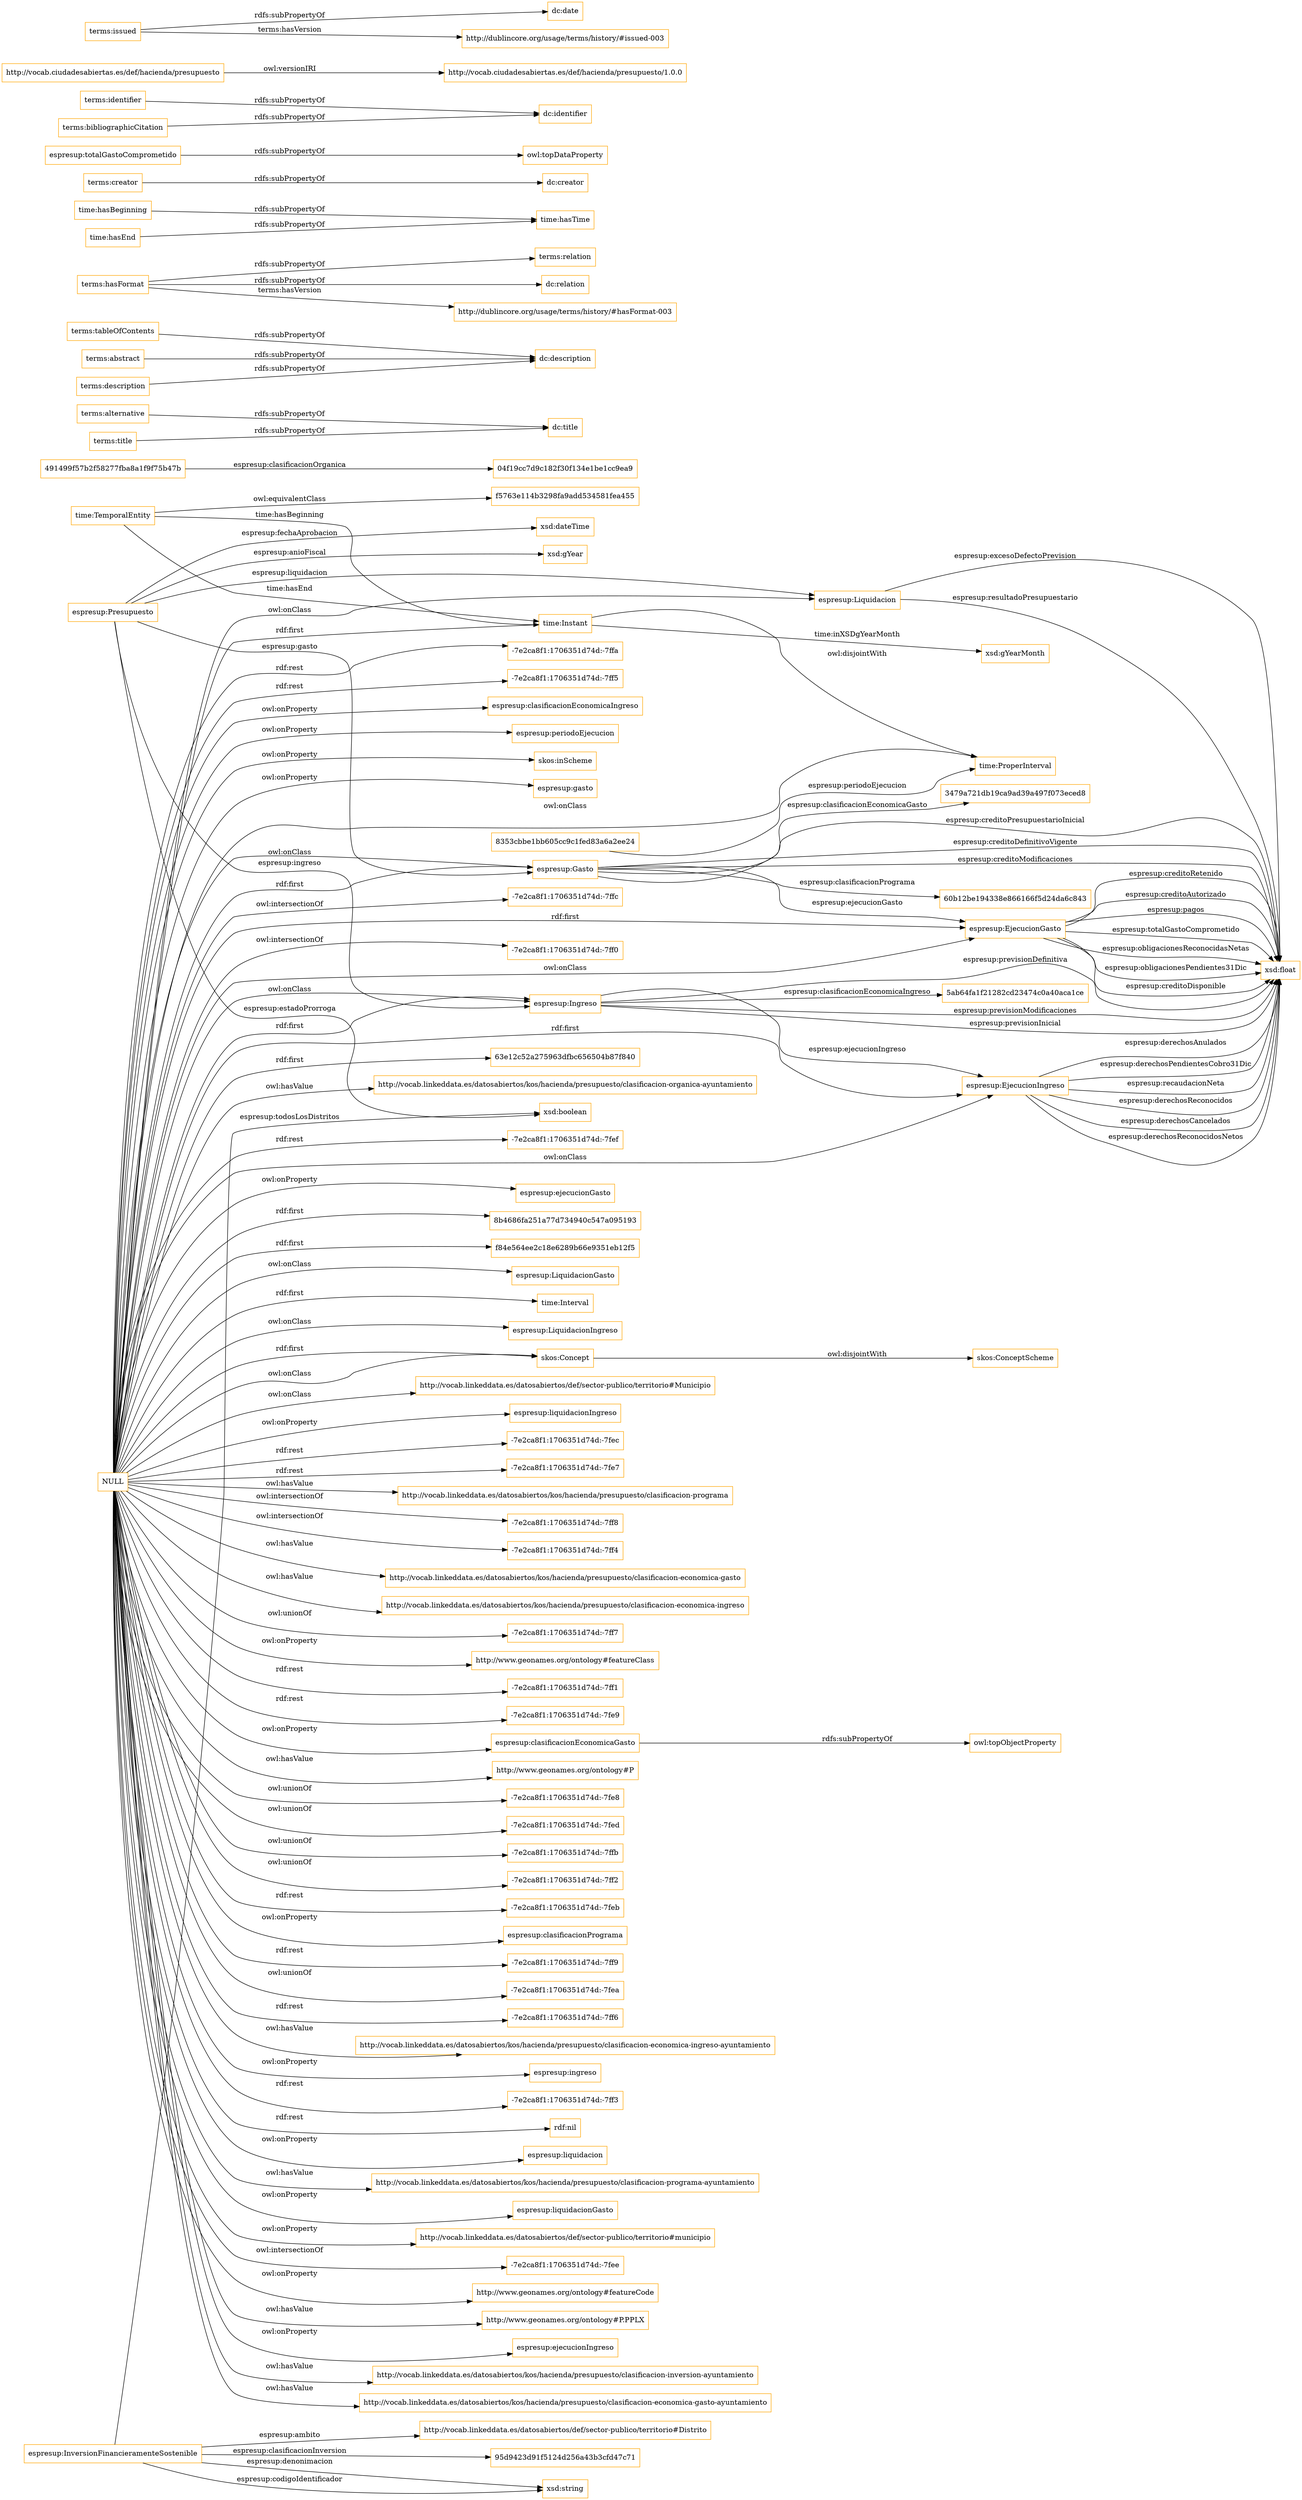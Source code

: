digraph ar2dtool_diagram { 
rankdir=LR;
size="1501"
node [shape = rectangle, color="orange"]; "3479a721db19ca9ad39a497f073eced8" "espresup:EjecucionGasto" "5ab64fa1f21282cd23474c0a40aca1ce" "63e12c52a275963dfbc656504b87f840" "espresup:InversionFinancieramenteSostenible" "time:ProperInterval" "8b4686fa251a77d734940c547a095193" "f84e564ee2c18e6289b66e9351eb12f5" "espresup:Gasto" "espresup:LiquidacionGasto" "8353cbbe1bb605cc9c1fed83a6a2ee24" "time:Interval" "skos:ConceptScheme" "espresup:Liquidacion" "time:TemporalEntity" "espresup:Ingreso" "491499f57b2f58277fba8a1f9f75b47b" "espresup:LiquidacionIngreso" "60b12be194338e866166f5d24da6c843" "http://vocab.linkeddata.es/datosabiertos/def/sector-publico/territorio#Distrito" "espresup:Presupuesto" "skos:Concept" "http://vocab.linkeddata.es/datosabiertos/def/sector-publico/territorio#Municipio" "04f19cc7d9c182f30f134e1be1cc9ea9" "espresup:EjecucionIngreso" "time:Instant" "f5763e114b3298fa9add534581fea455" "95d9423d91f5124d256a43b3cfd47c71" ; /*classes style*/
	"terms:alternative" -> "dc:title" [ label = "rdfs:subPropertyOf" ];
	"terms:tableOfContents" -> "dc:description" [ label = "rdfs:subPropertyOf" ];
	"time:Instant" -> "time:ProperInterval" [ label = "owl:disjointWith" ];
	"terms:hasFormat" -> "terms:relation" [ label = "rdfs:subPropertyOf" ];
	"terms:hasFormat" -> "dc:relation" [ label = "rdfs:subPropertyOf" ];
	"terms:hasFormat" -> "http://dublincore.org/usage/terms/history/#hasFormat-003" [ label = "terms:hasVersion" ];
	"time:hasBeginning" -> "time:hasTime" [ label = "rdfs:subPropertyOf" ];
	"terms:creator" -> "dc:creator" [ label = "rdfs:subPropertyOf" ];
	"terms:title" -> "dc:title" [ label = "rdfs:subPropertyOf" ];
	"espresup:totalGastoComprometido" -> "owl:topDataProperty" [ label = "rdfs:subPropertyOf" ];
	"terms:abstract" -> "dc:description" [ label = "rdfs:subPropertyOf" ];
	"skos:Concept" -> "skos:ConceptScheme" [ label = "owl:disjointWith" ];
	"terms:identifier" -> "dc:identifier" [ label = "rdfs:subPropertyOf" ];
	"NULL" -> "espresup:Ingreso" [ label = "owl:onClass" ];
	"NULL" -> "espresup:liquidacionIngreso" [ label = "owl:onProperty" ];
	"NULL" -> "-7e2ca8f1:1706351d74d:-7fec" [ label = "rdf:rest" ];
	"NULL" -> "-7e2ca8f1:1706351d74d:-7fe7" [ label = "rdf:rest" ];
	"NULL" -> "http://vocab.linkeddata.es/datosabiertos/kos/hacienda/presupuesto/clasificacion-programa" [ label = "owl:hasValue" ];
	"NULL" -> "skos:Concept" [ label = "rdf:first" ];
	"NULL" -> "-7e2ca8f1:1706351d74d:-7ff8" [ label = "owl:intersectionOf" ];
	"NULL" -> "-7e2ca8f1:1706351d74d:-7ff4" [ label = "owl:intersectionOf" ];
	"NULL" -> "f84e564ee2c18e6289b66e9351eb12f5" [ label = "rdf:first" ];
	"NULL" -> "espresup:EjecucionIngreso" [ label = "rdf:first" ];
	"NULL" -> "http://vocab.linkeddata.es/datosabiertos/kos/hacienda/presupuesto/clasificacion-economica-gasto" [ label = "owl:hasValue" ];
	"NULL" -> "http://vocab.linkeddata.es/datosabiertos/kos/hacienda/presupuesto/clasificacion-economica-ingreso" [ label = "owl:hasValue" ];
	"NULL" -> "-7e2ca8f1:1706351d74d:-7ff7" [ label = "owl:unionOf" ];
	"NULL" -> "http://www.geonames.org/ontology#featureClass" [ label = "owl:onProperty" ];
	"NULL" -> "espresup:EjecucionGasto" [ label = "rdf:first" ];
	"NULL" -> "-7e2ca8f1:1706351d74d:-7ff1" [ label = "rdf:rest" ];
	"NULL" -> "espresup:LiquidacionGasto" [ label = "owl:onClass" ];
	"NULL" -> "-7e2ca8f1:1706351d74d:-7fe9" [ label = "rdf:rest" ];
	"NULL" -> "espresup:EjecucionIngreso" [ label = "owl:onClass" ];
	"NULL" -> "espresup:clasificacionEconomicaGasto" [ label = "owl:onProperty" ];
	"NULL" -> "http://www.geonames.org/ontology#P" [ label = "owl:hasValue" ];
	"NULL" -> "-7e2ca8f1:1706351d74d:-7fe8" [ label = "owl:unionOf" ];
	"NULL" -> "-7e2ca8f1:1706351d74d:-7fed" [ label = "owl:unionOf" ];
	"NULL" -> "-7e2ca8f1:1706351d74d:-7ffb" [ label = "owl:unionOf" ];
	"NULL" -> "-7e2ca8f1:1706351d74d:-7ff2" [ label = "owl:unionOf" ];
	"NULL" -> "-7e2ca8f1:1706351d74d:-7feb" [ label = "rdf:rest" ];
	"NULL" -> "espresup:clasificacionPrograma" [ label = "owl:onProperty" ];
	"NULL" -> "espresup:Gasto" [ label = "rdf:first" ];
	"NULL" -> "-7e2ca8f1:1706351d74d:-7ff9" [ label = "rdf:rest" ];
	"NULL" -> "-7e2ca8f1:1706351d74d:-7fea" [ label = "owl:unionOf" ];
	"NULL" -> "-7e2ca8f1:1706351d74d:-7ff6" [ label = "rdf:rest" ];
	"NULL" -> "espresup:Ingreso" [ label = "rdf:first" ];
	"NULL" -> "8b4686fa251a77d734940c547a095193" [ label = "rdf:first" ];
	"NULL" -> "http://vocab.linkeddata.es/datosabiertos/kos/hacienda/presupuesto/clasificacion-economica-ingreso-ayuntamiento" [ label = "owl:hasValue" ];
	"NULL" -> "espresup:ingreso" [ label = "owl:onProperty" ];
	"NULL" -> "-7e2ca8f1:1706351d74d:-7ff3" [ label = "rdf:rest" ];
	"NULL" -> "rdf:nil" [ label = "rdf:rest" ];
	"NULL" -> "espresup:liquidacion" [ label = "owl:onProperty" ];
	"NULL" -> "http://vocab.linkeddata.es/datosabiertos/kos/hacienda/presupuesto/clasificacion-programa-ayuntamiento" [ label = "owl:hasValue" ];
	"NULL" -> "espresup:LiquidacionIngreso" [ label = "owl:onClass" ];
	"NULL" -> "espresup:liquidacionGasto" [ label = "owl:onProperty" ];
	"NULL" -> "http://vocab.linkeddata.es/datosabiertos/def/sector-publico/territorio#municipio" [ label = "owl:onProperty" ];
	"NULL" -> "-7e2ca8f1:1706351d74d:-7fee" [ label = "owl:intersectionOf" ];
	"NULL" -> "63e12c52a275963dfbc656504b87f840" [ label = "rdf:first" ];
	"NULL" -> "http://www.geonames.org/ontology#featureCode" [ label = "owl:onProperty" ];
	"NULL" -> "http://vocab.linkeddata.es/datosabiertos/def/sector-publico/territorio#Municipio" [ label = "owl:onClass" ];
	"NULL" -> "time:ProperInterval" [ label = "owl:onClass" ];
	"NULL" -> "espresup:EjecucionGasto" [ label = "owl:onClass" ];
	"NULL" -> "http://www.geonames.org/ontology#P.PPLX" [ label = "owl:hasValue" ];
	"NULL" -> "espresup:Liquidacion" [ label = "owl:onClass" ];
	"NULL" -> "espresup:ejecucionIngreso" [ label = "owl:onProperty" ];
	"NULL" -> "http://vocab.linkeddata.es/datosabiertos/kos/hacienda/presupuesto/clasificacion-inversion-ayuntamiento" [ label = "owl:hasValue" ];
	"NULL" -> "http://vocab.linkeddata.es/datosabiertos/kos/hacienda/presupuesto/clasificacion-economica-gasto-ayuntamiento" [ label = "owl:hasValue" ];
	"NULL" -> "-7e2ca8f1:1706351d74d:-7ffa" [ label = "rdf:rest" ];
	"NULL" -> "-7e2ca8f1:1706351d74d:-7ff5" [ label = "rdf:rest" ];
	"NULL" -> "espresup:clasificacionEconomicaIngreso" [ label = "owl:onProperty" ];
	"NULL" -> "skos:Concept" [ label = "owl:onClass" ];
	"NULL" -> "espresup:periodoEjecucion" [ label = "owl:onProperty" ];
	"NULL" -> "skos:inScheme" [ label = "owl:onProperty" ];
	"NULL" -> "espresup:gasto" [ label = "owl:onProperty" ];
	"NULL" -> "time:Interval" [ label = "rdf:first" ];
	"NULL" -> "-7e2ca8f1:1706351d74d:-7ffc" [ label = "owl:intersectionOf" ];
	"NULL" -> "espresup:Gasto" [ label = "owl:onClass" ];
	"NULL" -> "time:Instant" [ label = "rdf:first" ];
	"NULL" -> "-7e2ca8f1:1706351d74d:-7ff0" [ label = "owl:intersectionOf" ];
	"NULL" -> "http://vocab.linkeddata.es/datosabiertos/kos/hacienda/presupuesto/clasificacion-organica-ayuntamiento" [ label = "owl:hasValue" ];
	"NULL" -> "-7e2ca8f1:1706351d74d:-7fef" [ label = "rdf:rest" ];
	"NULL" -> "espresup:ejecucionGasto" [ label = "owl:onProperty" ];
	"http://vocab.ciudadesabiertas.es/def/hacienda/presupuesto" -> "http://vocab.ciudadesabiertas.es/def/hacienda/presupuesto/1.0.0" [ label = "owl:versionIRI" ];
	"time:TemporalEntity" -> "f5763e114b3298fa9add534581fea455" [ label = "owl:equivalentClass" ];
	"espresup:clasificacionEconomicaGasto" -> "owl:topObjectProperty" [ label = "rdfs:subPropertyOf" ];
	"time:hasEnd" -> "time:hasTime" [ label = "rdfs:subPropertyOf" ];
	"terms:issued" -> "dc:date" [ label = "rdfs:subPropertyOf" ];
	"terms:issued" -> "http://dublincore.org/usage/terms/history/#issued-003" [ label = "terms:hasVersion" ];
	"terms:bibliographicCitation" -> "dc:identifier" [ label = "rdfs:subPropertyOf" ];
	"terms:description" -> "dc:description" [ label = "rdfs:subPropertyOf" ];
	"espresup:InversionFinancieramenteSostenible" -> "xsd:string" [ label = "espresup:denonimacion" ];
	"491499f57b2f58277fba8a1f9f75b47b" -> "04f19cc7d9c182f30f134e1be1cc9ea9" [ label = "espresup:clasificacionOrganica" ];
	"time:TemporalEntity" -> "time:Instant" [ label = "time:hasEnd" ];
	"espresup:InversionFinancieramenteSostenible" -> "xsd:string" [ label = "espresup:codigoIdentificador" ];
	"espresup:Presupuesto" -> "espresup:Ingreso" [ label = "espresup:ingreso" ];
	"espresup:InversionFinancieramenteSostenible" -> "http://vocab.linkeddata.es/datosabiertos/def/sector-publico/territorio#Distrito" [ label = "espresup:ambito" ];
	"espresup:EjecucionIngreso" -> "xsd:float" [ label = "espresup:derechosReconocidos" ];
	"time:TemporalEntity" -> "time:Instant" [ label = "time:hasBeginning" ];
	"espresup:Gasto" -> "3479a721db19ca9ad39a497f073eced8" [ label = "espresup:clasificacionEconomicaGasto" ];
	"espresup:InversionFinancieramenteSostenible" -> "xsd:boolean" [ label = "espresup:todosLosDistritos" ];
	"espresup:Presupuesto" -> "xsd:boolean" [ label = "espresup:estadoProrroga" ];
	"espresup:EjecucionGasto" -> "xsd:float" [ label = "espresup:pagos" ];
	"espresup:Gasto" -> "xsd:float" [ label = "espresup:creditoPresupuestarioInicial" ];
	"espresup:Gasto" -> "espresup:EjecucionGasto" [ label = "espresup:ejecucionGasto" ];
	"espresup:Presupuesto" -> "xsd:dateTime" [ label = "espresup:fechaAprobacion" ];
	"espresup:EjecucionGasto" -> "xsd:float" [ label = "espresup:totalGastoComprometido" ];
	"espresup:Ingreso" -> "5ab64fa1f21282cd23474c0a40aca1ce" [ label = "espresup:clasificacionEconomicaIngreso" ];
	"espresup:EjecucionGasto" -> "xsd:float" [ label = "espresup:obligacionesReconocidasNetas" ];
	"espresup:EjecucionGasto" -> "xsd:float" [ label = "espresup:obligacionesPendientes31Dic" ];
	"8353cbbe1bb605cc9c1fed83a6a2ee24" -> "time:ProperInterval" [ label = "espresup:periodoEjecucion" ];
	"espresup:Gasto" -> "60b12be194338e866166f5d24da6c843" [ label = "espresup:clasificacionPrograma" ];
	"espresup:Ingreso" -> "espresup:EjecucionIngreso" [ label = "espresup:ejecucionIngreso" ];
	"espresup:EjecucionIngreso" -> "xsd:float" [ label = "espresup:derechosCancelados" ];
	"espresup:Liquidacion" -> "xsd:float" [ label = "espresup:excesoDefectoPrevision" ];
	"espresup:Ingreso" -> "xsd:float" [ label = "espresup:previsionModificaciones" ];
	"espresup:EjecucionIngreso" -> "xsd:float" [ label = "espresup:derechosReconocidosNetos" ];
	"espresup:Presupuesto" -> "espresup:Gasto" [ label = "espresup:gasto" ];
	"espresup:Ingreso" -> "xsd:float" [ label = "espresup:previsionInicial" ];
	"espresup:EjecucionGasto" -> "xsd:float" [ label = "espresup:creditoDisponible" ];
	"espresup:Gasto" -> "xsd:float" [ label = "espresup:creditoDefinitivoVigente" ];
	"espresup:Ingreso" -> "xsd:float" [ label = "espresup:previsionDefinitiva" ];
	"espresup:Gasto" -> "xsd:float" [ label = "espresup:creditoModificaciones" ];
	"espresup:EjecucionIngreso" -> "xsd:float" [ label = "espresup:derechosAnulados" ];
	"espresup:EjecucionIngreso" -> "xsd:float" [ label = "espresup:derechosPendientesCobro31Dic" ];
	"espresup:Liquidacion" -> "xsd:float" [ label = "espresup:resultadoPresupuestario" ];
	"espresup:EjecucionIngreso" -> "xsd:float" [ label = "espresup:recaudacionNeta" ];
	"espresup:InversionFinancieramenteSostenible" -> "95d9423d91f5124d256a43b3cfd47c71" [ label = "espresup:clasificacionInversion" ];
	"espresup:EjecucionGasto" -> "xsd:float" [ label = "espresup:creditoRetenido" ];
	"espresup:EjecucionGasto" -> "xsd:float" [ label = "espresup:creditoAutorizado" ];
	"time:Instant" -> "xsd:gYearMonth" [ label = "time:inXSDgYearMonth" ];
	"espresup:Presupuesto" -> "espresup:Liquidacion" [ label = "espresup:liquidacion" ];
	"espresup:Presupuesto" -> "xsd:gYear" [ label = "espresup:anioFiscal" ];

}
